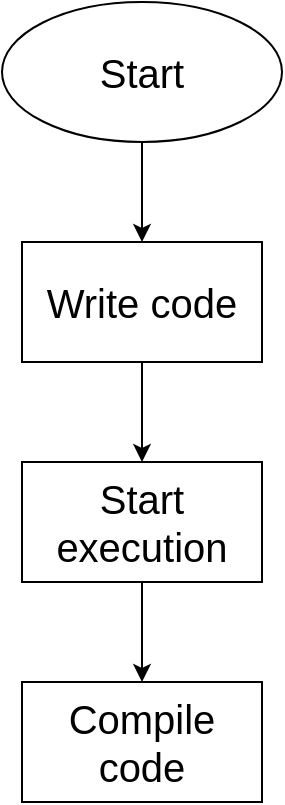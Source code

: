<mxfile version="10.6.7" type="github"><diagram id="emiTmoQZW-bPFUasPj1O" name="Page-1"><mxGraphModel dx="840" dy="431" grid="1" gridSize="10" guides="1" tooltips="1" connect="1" arrows="1" fold="1" page="1" pageScale="1" pageWidth="850" pageHeight="1100" math="0" shadow="0"><root><mxCell id="0"/><mxCell id="1" parent="0"/><mxCell id="nHGp_tEaqUK257YJHHtw-5" style="edgeStyle=orthogonalEdgeStyle;rounded=0;orthogonalLoop=1;jettySize=auto;html=1;exitX=0.5;exitY=1;exitDx=0;exitDy=0;entryX=0.5;entryY=0;entryDx=0;entryDy=0;fontSize=20;" edge="1" parent="1" source="nHGp_tEaqUK257YJHHtw-1" target="nHGp_tEaqUK257YJHHtw-4"><mxGeometry relative="1" as="geometry"/></mxCell><mxCell id="nHGp_tEaqUK257YJHHtw-1" value="Start" style="ellipse;whiteSpace=wrap;html=1;fontSize=20;" vertex="1" parent="1"><mxGeometry x="350" y="40" width="140" height="70" as="geometry"/></mxCell><mxCell id="nHGp_tEaqUK257YJHHtw-7" style="edgeStyle=orthogonalEdgeStyle;rounded=0;orthogonalLoop=1;jettySize=auto;html=1;exitX=0.5;exitY=1;exitDx=0;exitDy=0;fontSize=20;" edge="1" parent="1" source="nHGp_tEaqUK257YJHHtw-4" target="nHGp_tEaqUK257YJHHtw-6"><mxGeometry relative="1" as="geometry"/></mxCell><mxCell id="nHGp_tEaqUK257YJHHtw-4" value="Write code" style="rounded=0;whiteSpace=wrap;html=1;fontSize=20;" vertex="1" parent="1"><mxGeometry x="360" y="160" width="120" height="60" as="geometry"/></mxCell><mxCell id="nHGp_tEaqUK257YJHHtw-9" style="edgeStyle=orthogonalEdgeStyle;rounded=0;orthogonalLoop=1;jettySize=auto;html=1;exitX=0.5;exitY=1;exitDx=0;exitDy=0;entryX=0.5;entryY=0;entryDx=0;entryDy=0;fontSize=20;" edge="1" parent="1" source="nHGp_tEaqUK257YJHHtw-6" target="nHGp_tEaqUK257YJHHtw-8"><mxGeometry relative="1" as="geometry"/></mxCell><mxCell id="nHGp_tEaqUK257YJHHtw-6" value="Start execution" style="rounded=0;whiteSpace=wrap;html=1;fontSize=20;" vertex="1" parent="1"><mxGeometry x="360" y="270" width="120" height="60" as="geometry"/></mxCell><mxCell id="nHGp_tEaqUK257YJHHtw-8" value="Compile code" style="rounded=0;whiteSpace=wrap;html=1;fontSize=20;" vertex="1" parent="1"><mxGeometry x="360" y="380" width="120" height="60" as="geometry"/></mxCell></root></mxGraphModel></diagram></mxfile>